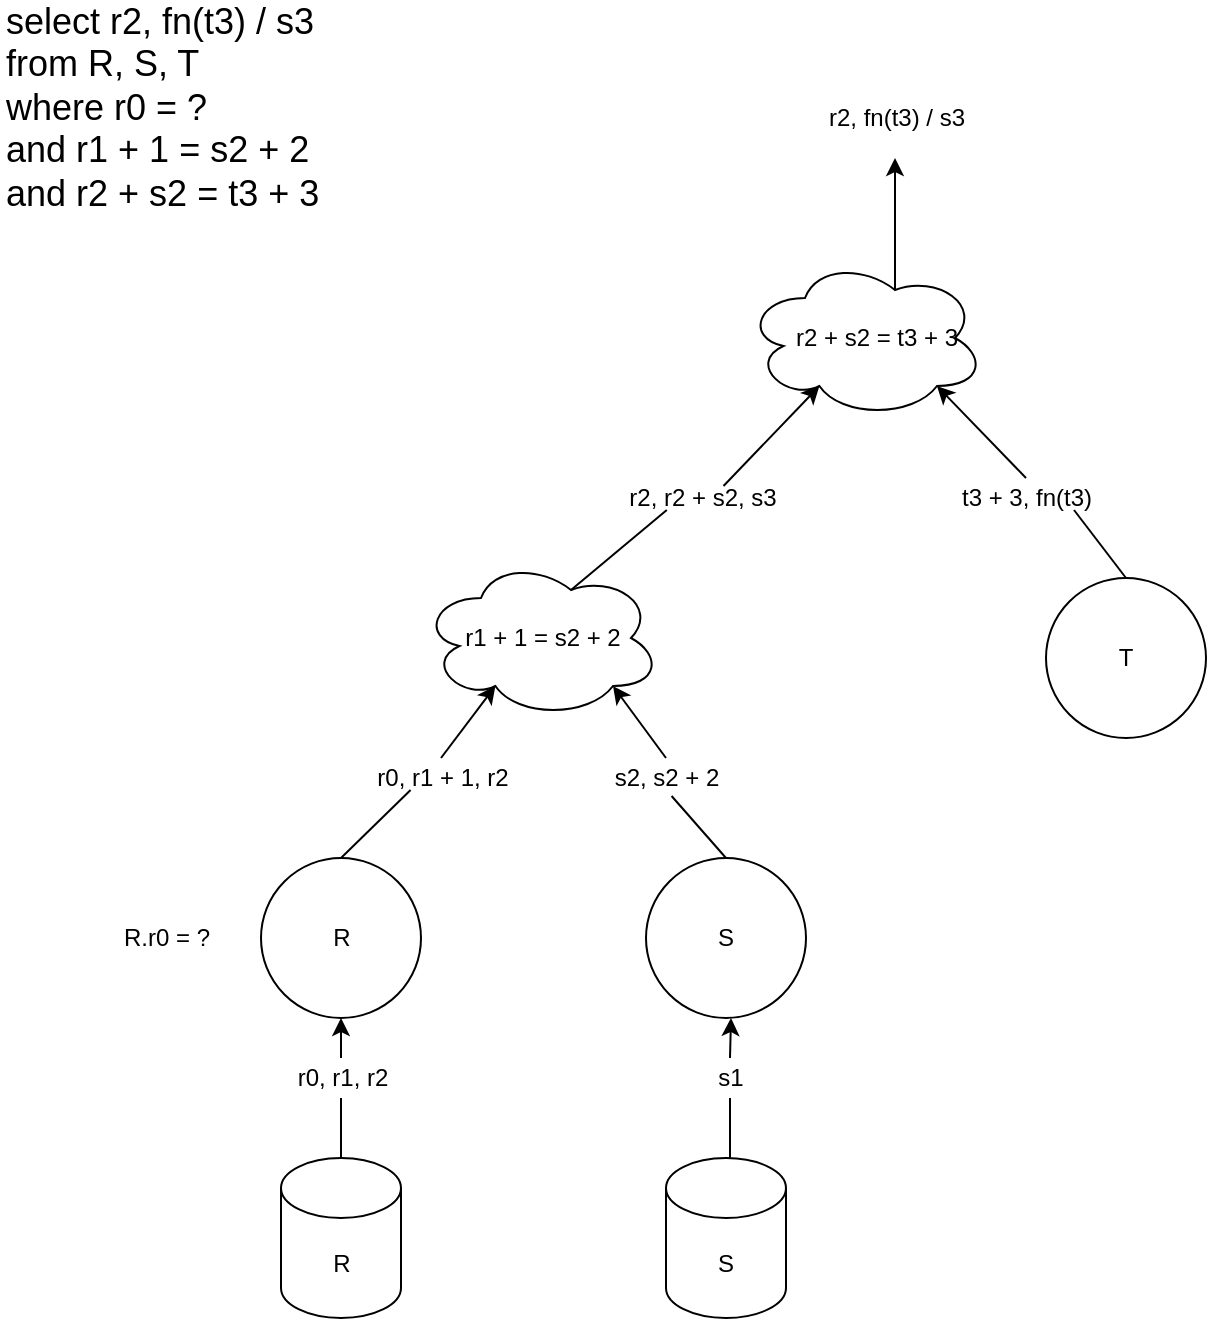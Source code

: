 <mxfile version="16.5.1" type="device"><diagram id="HH1bwzxSmr6gTWSdKmkx" name="Page-1"><mxGraphModel dx="1106" dy="860" grid="1" gridSize="10" guides="1" tooltips="1" connect="1" arrows="1" fold="1" page="1" pageScale="1" pageWidth="850" pageHeight="1100" math="0" shadow="0"><root><mxCell id="0"/><mxCell id="1" parent="0"/><mxCell id="TC9M4JXS39ADeuXZ7Tuf-25" style="edgeStyle=orthogonalEdgeStyle;rounded=0;orthogonalLoop=1;jettySize=auto;html=1;exitX=0.5;exitY=0;exitDx=0;exitDy=0;exitPerimeter=0;fontSize=12;entryX=0.5;entryY=1;entryDx=0;entryDy=0;startArrow=none;" parent="1" source="GHADWLTZ6vZ5uxk_Ruis-15" target="GHADWLTZ6vZ5uxk_Ruis-1" edge="1"><mxGeometry relative="1" as="geometry"><mxPoint x="137.5" y="850" as="targetPoint"/></mxGeometry></mxCell><mxCell id="bFYG-JZ9ZjZwnVwC2FyI-2" value="&lt;span style=&quot;font-size: 18px&quot;&gt;select r2, fn(t3) / s3&lt;br&gt;from R, S, T &lt;br&gt;where r0 = ? &lt;br&gt;and r1 + 1 = s2 + 2 &lt;br&gt;and r2 + s2 = t3 + 3&lt;/span&gt;" style="text;html=1;resizable=0;autosize=1;align=left;verticalAlign=middle;points=[];fillColor=none;strokeColor=none;rounded=0;" parent="1" vertex="1"><mxGeometry x="37.5" y="50" width="170" height="90" as="geometry"/></mxCell><mxCell id="TC9M4JXS39ADeuXZ7Tuf-23" value="R" style="shape=cylinder3;whiteSpace=wrap;html=1;boundedLbl=1;backgroundOutline=1;size=15;fontSize=12;" parent="1" vertex="1"><mxGeometry x="177.5" y="620" width="60" height="80" as="geometry"/></mxCell><mxCell id="GHADWLTZ6vZ5uxk_Ruis-1" value="R" style="ellipse;whiteSpace=wrap;html=1;aspect=fixed;" parent="1" vertex="1"><mxGeometry x="167.5" y="470" width="80" height="80" as="geometry"/></mxCell><mxCell id="GHADWLTZ6vZ5uxk_Ruis-2" value="S" style="ellipse;whiteSpace=wrap;html=1;aspect=fixed;" parent="1" vertex="1"><mxGeometry x="360" y="470" width="80" height="80" as="geometry"/></mxCell><mxCell id="GHADWLTZ6vZ5uxk_Ruis-3" value="T" style="ellipse;whiteSpace=wrap;html=1;aspect=fixed;" parent="1" vertex="1"><mxGeometry x="560" y="330" width="80" height="80" as="geometry"/></mxCell><mxCell id="GHADWLTZ6vZ5uxk_Ruis-4" value="R.r0 = ?" style="text;html=1;align=center;verticalAlign=middle;resizable=0;points=[];autosize=1;strokeColor=none;fillColor=none;" parent="1" vertex="1"><mxGeometry x="90" y="500" width="60" height="20" as="geometry"/></mxCell><mxCell id="GHADWLTZ6vZ5uxk_Ruis-5" value="" style="ellipse;shape=cloud;whiteSpace=wrap;html=1;" parent="1" vertex="1"><mxGeometry x="247.5" y="320" width="120" height="80" as="geometry"/></mxCell><mxCell id="GHADWLTZ6vZ5uxk_Ruis-6" value="r1 + 1 = s2 + 2" style="text;html=1;align=center;verticalAlign=middle;resizable=0;points=[];autosize=1;strokeColor=none;fillColor=none;" parent="1" vertex="1"><mxGeometry x="262.5" y="350" width="90" height="20" as="geometry"/></mxCell><mxCell id="GHADWLTZ6vZ5uxk_Ruis-8" value="" style="endArrow=classic;html=1;rounded=0;exitX=0.5;exitY=0;exitDx=0;exitDy=0;entryX=0.31;entryY=0.8;entryDx=0;entryDy=0;entryPerimeter=0;startArrow=none;" parent="1" source="GHADWLTZ6vZ5uxk_Ruis-16" target="GHADWLTZ6vZ5uxk_Ruis-5" edge="1"><mxGeometry width="50" height="50" relative="1" as="geometry"><mxPoint x="509.5" y="390" as="sourcePoint"/><mxPoint x="559.5" y="340" as="targetPoint"/></mxGeometry></mxCell><mxCell id="GHADWLTZ6vZ5uxk_Ruis-9" value="" style="endArrow=classic;html=1;rounded=0;exitX=0.5;exitY=0;exitDx=0;exitDy=0;entryX=0.8;entryY=0.8;entryDx=0;entryDy=0;entryPerimeter=0;startArrow=none;" parent="1" source="GHADWLTZ6vZ5uxk_Ruis-19" target="GHADWLTZ6vZ5uxk_Ruis-5" edge="1"><mxGeometry width="50" height="50" relative="1" as="geometry"><mxPoint x="217.5" y="480" as="sourcePoint"/><mxPoint x="286.402" y="404.208" as="targetPoint"/></mxGeometry></mxCell><mxCell id="GHADWLTZ6vZ5uxk_Ruis-10" value="" style="ellipse;shape=cloud;whiteSpace=wrap;html=1;" parent="1" vertex="1"><mxGeometry x="409.5" y="170" width="120" height="80" as="geometry"/></mxCell><mxCell id="GHADWLTZ6vZ5uxk_Ruis-11" value="r2 + s2 = t3 + 3" style="text;html=1;align=center;verticalAlign=middle;resizable=0;points=[];autosize=1;strokeColor=none;fillColor=none;" parent="1" vertex="1"><mxGeometry x="424.5" y="200" width="100" height="20" as="geometry"/></mxCell><mxCell id="GHADWLTZ6vZ5uxk_Ruis-12" value="" style="endArrow=classic;html=1;rounded=0;exitX=0.625;exitY=0.2;exitDx=0;exitDy=0;entryX=0.31;entryY=0.8;entryDx=0;entryDy=0;entryPerimeter=0;exitPerimeter=0;startArrow=none;" parent="1" source="GHADWLTZ6vZ5uxk_Ruis-28" target="GHADWLTZ6vZ5uxk_Ruis-10" edge="1"><mxGeometry width="50" height="50" relative="1" as="geometry"><mxPoint x="217.5" y="480" as="sourcePoint"/><mxPoint x="294.7" y="394" as="targetPoint"/></mxGeometry></mxCell><mxCell id="GHADWLTZ6vZ5uxk_Ruis-13" value="" style="endArrow=classic;html=1;rounded=0;exitX=0.5;exitY=0;exitDx=0;exitDy=0;entryX=0.8;entryY=0.8;entryDx=0;entryDy=0;entryPerimeter=0;startArrow=none;" parent="1" source="GHADWLTZ6vZ5uxk_Ruis-30" target="GHADWLTZ6vZ5uxk_Ruis-10" edge="1"><mxGeometry width="50" height="50" relative="1" as="geometry"><mxPoint x="332.5" y="346" as="sourcePoint"/><mxPoint x="456.7" y="244" as="targetPoint"/></mxGeometry></mxCell><mxCell id="GHADWLTZ6vZ5uxk_Ruis-14" value="" style="endArrow=classic;html=1;rounded=0;exitX=0.625;exitY=0.2;exitDx=0;exitDy=0;exitPerimeter=0;" parent="1" source="GHADWLTZ6vZ5uxk_Ruis-10" edge="1"><mxGeometry width="50" height="50" relative="1" as="geometry"><mxPoint x="592.5" y="380" as="sourcePoint"/><mxPoint x="484.5" y="120" as="targetPoint"/></mxGeometry></mxCell><mxCell id="GHADWLTZ6vZ5uxk_Ruis-16" value="r0, r1 + 1, r2" style="text;html=1;align=center;verticalAlign=middle;resizable=0;points=[];autosize=1;strokeColor=none;fillColor=none;" parent="1" vertex="1"><mxGeometry x="217.5" y="420" width="80" height="20" as="geometry"/></mxCell><mxCell id="GHADWLTZ6vZ5uxk_Ruis-17" value="" style="endArrow=none;html=1;rounded=0;exitX=0.5;exitY=0;exitDx=0;exitDy=0;entryX=0.31;entryY=0.8;entryDx=0;entryDy=0;entryPerimeter=0;" parent="1" source="GHADWLTZ6vZ5uxk_Ruis-1" target="GHADWLTZ6vZ5uxk_Ruis-16" edge="1"><mxGeometry width="50" height="50" relative="1" as="geometry"><mxPoint x="207.5" y="470" as="sourcePoint"/><mxPoint x="284.7" y="384" as="targetPoint"/></mxGeometry></mxCell><mxCell id="GHADWLTZ6vZ5uxk_Ruis-15" value="r0, r1, r2" style="text;html=1;align=center;verticalAlign=middle;resizable=0;points=[];autosize=1;strokeColor=none;fillColor=none;" parent="1" vertex="1"><mxGeometry x="177.5" y="570" width="60" height="20" as="geometry"/></mxCell><mxCell id="GHADWLTZ6vZ5uxk_Ruis-18" value="" style="edgeStyle=orthogonalEdgeStyle;rounded=0;orthogonalLoop=1;jettySize=auto;html=1;exitX=0.5;exitY=0;exitDx=0;exitDy=0;exitPerimeter=0;fontSize=12;entryX=0.5;entryY=1;entryDx=0;entryDy=0;endArrow=none;" parent="1" source="TC9M4JXS39ADeuXZ7Tuf-23" target="GHADWLTZ6vZ5uxk_Ruis-15" edge="1"><mxGeometry relative="1" as="geometry"><mxPoint x="207.5" y="620" as="sourcePoint"/><mxPoint x="207.5" y="550" as="targetPoint"/></mxGeometry></mxCell><mxCell id="GHADWLTZ6vZ5uxk_Ruis-19" value="s2, s2 + 2" style="text;html=1;align=center;verticalAlign=middle;resizable=0;points=[];autosize=1;strokeColor=none;fillColor=none;" parent="1" vertex="1"><mxGeometry x="335" y="420" width="70" height="20" as="geometry"/></mxCell><mxCell id="GHADWLTZ6vZ5uxk_Ruis-22" value="" style="endArrow=none;html=1;rounded=0;exitX=0.5;exitY=0;exitDx=0;exitDy=0;entryX=0.54;entryY=0.95;entryDx=0;entryDy=0;entryPerimeter=0;" parent="1" source="GHADWLTZ6vZ5uxk_Ruis-2" target="GHADWLTZ6vZ5uxk_Ruis-19" edge="1"><mxGeometry width="50" height="50" relative="1" as="geometry"><mxPoint x="397.5" y="470" as="sourcePoint"/><mxPoint x="343.5" y="384" as="targetPoint"/></mxGeometry></mxCell><mxCell id="GHADWLTZ6vZ5uxk_Ruis-23" value="S" style="shape=cylinder3;whiteSpace=wrap;html=1;boundedLbl=1;backgroundOutline=1;size=15;fontSize=12;" parent="1" vertex="1"><mxGeometry x="370" y="620" width="60" height="80" as="geometry"/></mxCell><mxCell id="GHADWLTZ6vZ5uxk_Ruis-24" style="edgeStyle=orthogonalEdgeStyle;rounded=0;orthogonalLoop=1;jettySize=auto;html=1;exitX=0.5;exitY=0;exitDx=0;exitDy=0;exitPerimeter=0;fontSize=12;startArrow=none;" parent="1" source="GHADWLTZ6vZ5uxk_Ruis-25" edge="1"><mxGeometry relative="1" as="geometry"><mxPoint x="402.5" y="550" as="targetPoint"/></mxGeometry></mxCell><mxCell id="GHADWLTZ6vZ5uxk_Ruis-25" value="s1" style="text;html=1;align=center;verticalAlign=middle;resizable=0;points=[];autosize=1;strokeColor=none;fillColor=none;" parent="1" vertex="1"><mxGeometry x="387" y="570" width="30" height="20" as="geometry"/></mxCell><mxCell id="GHADWLTZ6vZ5uxk_Ruis-26" value="" style="edgeStyle=orthogonalEdgeStyle;rounded=0;orthogonalLoop=1;jettySize=auto;html=1;exitX=0.5;exitY=0;exitDx=0;exitDy=0;exitPerimeter=0;fontSize=12;entryX=0.5;entryY=1;entryDx=0;entryDy=0;endArrow=none;" parent="1" target="GHADWLTZ6vZ5uxk_Ruis-25" edge="1"><mxGeometry relative="1" as="geometry"><mxPoint x="402" y="620" as="sourcePoint"/><mxPoint x="402" y="550" as="targetPoint"/></mxGeometry></mxCell><mxCell id="GHADWLTZ6vZ5uxk_Ruis-28" value="r2, r2 + s2, s3" style="text;html=1;align=center;verticalAlign=middle;resizable=0;points=[];autosize=1;strokeColor=none;fillColor=none;" parent="1" vertex="1"><mxGeometry x="342.5" y="280" width="90" height="20" as="geometry"/></mxCell><mxCell id="GHADWLTZ6vZ5uxk_Ruis-29" value="" style="endArrow=none;html=1;rounded=0;exitX=0.625;exitY=0.2;exitDx=0;exitDy=0;entryX=0.31;entryY=0.8;entryDx=0;entryDy=0;entryPerimeter=0;exitPerimeter=0;" parent="1" source="GHADWLTZ6vZ5uxk_Ruis-5" target="GHADWLTZ6vZ5uxk_Ruis-28" edge="1"><mxGeometry width="50" height="50" relative="1" as="geometry"><mxPoint x="322.5" y="336" as="sourcePoint"/><mxPoint x="446.7" y="234" as="targetPoint"/></mxGeometry></mxCell><mxCell id="GHADWLTZ6vZ5uxk_Ruis-30" value="t3 + 3, fn(t3)" style="text;html=1;align=center;verticalAlign=middle;resizable=0;points=[];autosize=1;strokeColor=none;fillColor=none;" parent="1" vertex="1"><mxGeometry x="510" y="280" width="80" height="20" as="geometry"/></mxCell><mxCell id="GHADWLTZ6vZ5uxk_Ruis-31" value="" style="endArrow=none;html=1;rounded=0;exitX=0.5;exitY=0;exitDx=0;exitDy=0;entryX=0.8;entryY=0.8;entryDx=0;entryDy=0;entryPerimeter=0;" parent="1" source="GHADWLTZ6vZ5uxk_Ruis-3" target="GHADWLTZ6vZ5uxk_Ruis-30" edge="1"><mxGeometry width="50" height="50" relative="1" as="geometry"><mxPoint x="582.5" y="370" as="sourcePoint"/><mxPoint x="505.5" y="234" as="targetPoint"/></mxGeometry></mxCell><mxCell id="GHADWLTZ6vZ5uxk_Ruis-32" value="r2, fn(t3) / s3" style="text;html=1;align=center;verticalAlign=middle;resizable=0;points=[];autosize=1;strokeColor=none;fillColor=none;" parent="1" vertex="1"><mxGeometry x="445" y="90" width="80" height="20" as="geometry"/></mxCell></root></mxGraphModel></diagram></mxfile>